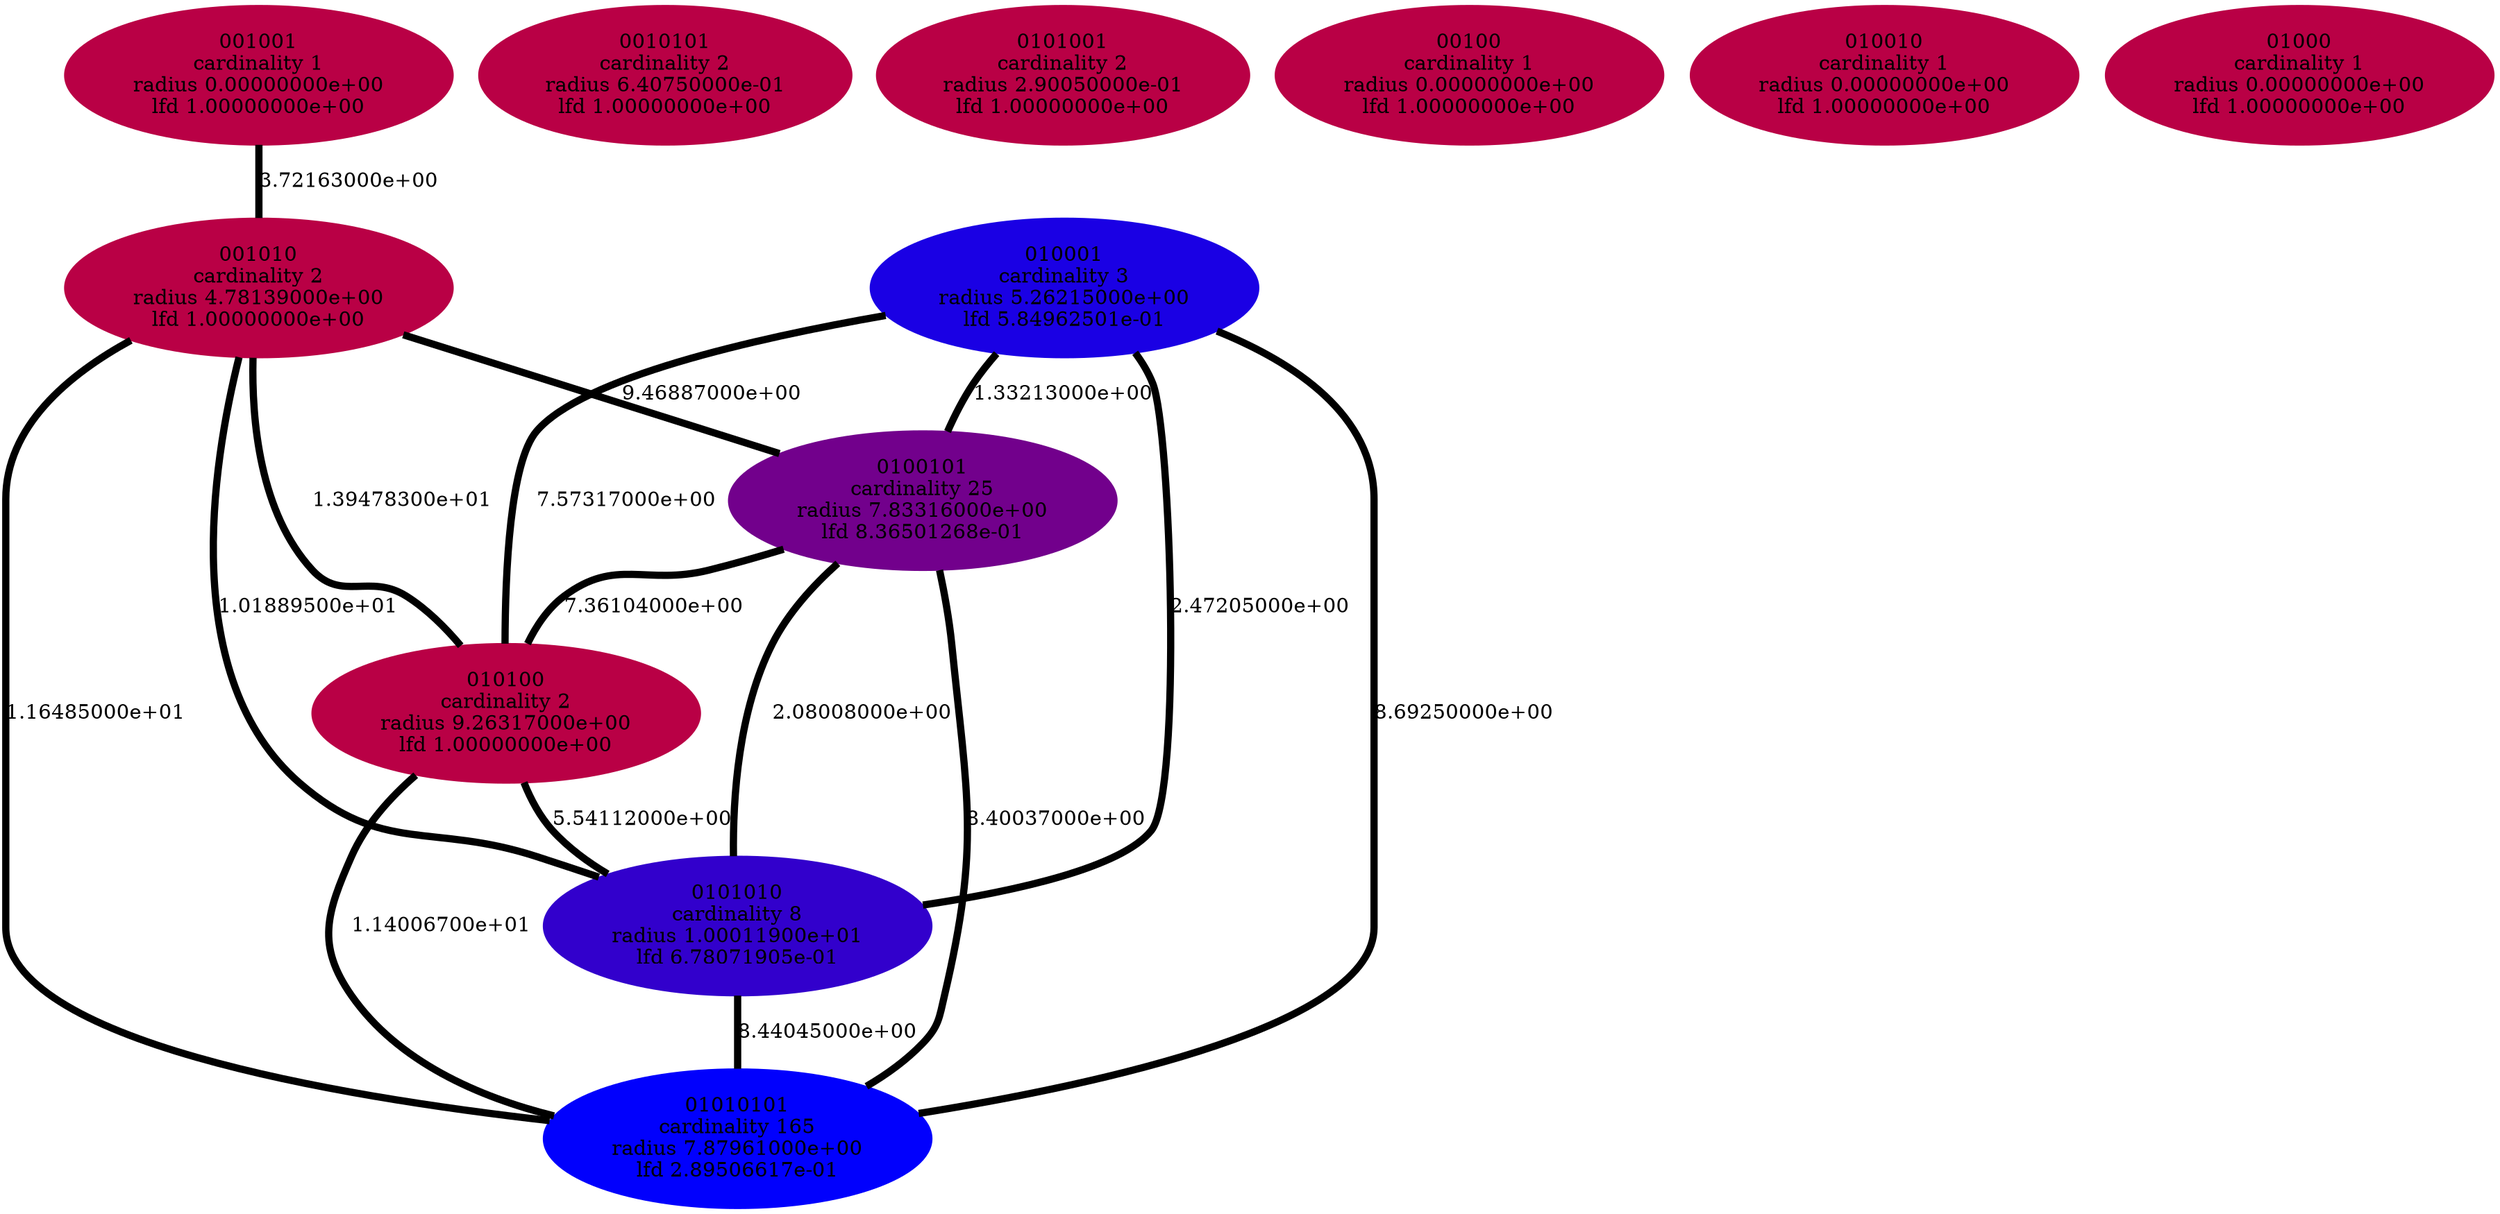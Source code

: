 graph graph_neighborhood_optimal_15 {
    edge[style=solid, penwidth="5", labeldistance="10"]
    01010101 [label="01010101\ncardinality 165\nradius 7.87961000e+00\nlfd 2.89506617e-01", color="#0100FD", style="filled"]
    010001 [label="010001\ncardinality 3\nradius 5.26215000e+00\nlfd 5.84962501e-01", color="#1A00E4", style="filled"]
    0100101 [label="0100101\ncardinality 25\nradius 7.83316000e+00\nlfd 8.36501268e-01", color="#72008C", style="filled"]
    001010 [label="001010\ncardinality 2\nradius 4.78139000e+00\nlfd 1.00000000e+00", color="#B90045", style="filled"]
    010100 [label="010100\ncardinality 2\nradius 9.26317000e+00\nlfd 1.00000000e+00", color="#B90045", style="filled"]
    0101010 [label="0101010\ncardinality 8\nradius 1.00011900e+01\nlfd 6.78071905e-01", color="#3200CC", style="filled"]
    0010101 [label="0010101\ncardinality 2\nradius 6.40750000e-01\nlfd 1.00000000e+00", color="#B90045", style="filled"]
    0101001 [label="0101001\ncardinality 2\nradius 2.90050000e-01\nlfd 1.00000000e+00", color="#B90045", style="filled"]
    001001 [label="001001\ncardinality 1\nradius 0.00000000e+00\nlfd 1.00000000e+00", color="#B90045", style="filled"]
    00100 [label="00100\ncardinality 1\nradius 0.00000000e+00\nlfd 1.00000000e+00", color="#B90045", style="filled"]
    010010 [label="010010\ncardinality 1\nradius 0.00000000e+00\nlfd 1.00000000e+00", color="#B90045", style="filled"]
    01000 [label="01000\ncardinality 1\nradius 0.00000000e+00\nlfd 1.00000000e+00", color="#B90045", style="filled"]
    001010 -- 010100 [label="1.39478300e+01"]
    001001 -- 001010 [label="3.72163000e+00"]
    010100 -- 0101010 [label="5.54112000e+00"]
    010100 -- 01010101 [label="1.14006700e+01"]
    0100101 -- 0101010 [label="2.08008000e+00"]
    010001 -- 0101010 [label="2.47205000e+00"]
    010001 -- 010100 [label="7.57317000e+00"]
    001010 -- 01010101 [label="1.16485000e+01"]
    010001 -- 01010101 [label="8.69250000e+00"]
    0100101 -- 010100 [label="7.36104000e+00"]
    010001 -- 0100101 [label="1.33213000e+00"]
    001010 -- 0101010 [label="1.01889500e+01"]
    0101010 -- 01010101 [label="8.44045000e+00"]
    0100101 -- 01010101 [label="8.40037000e+00"]
    001010 -- 0100101 [label="9.46887000e+00"]
}
